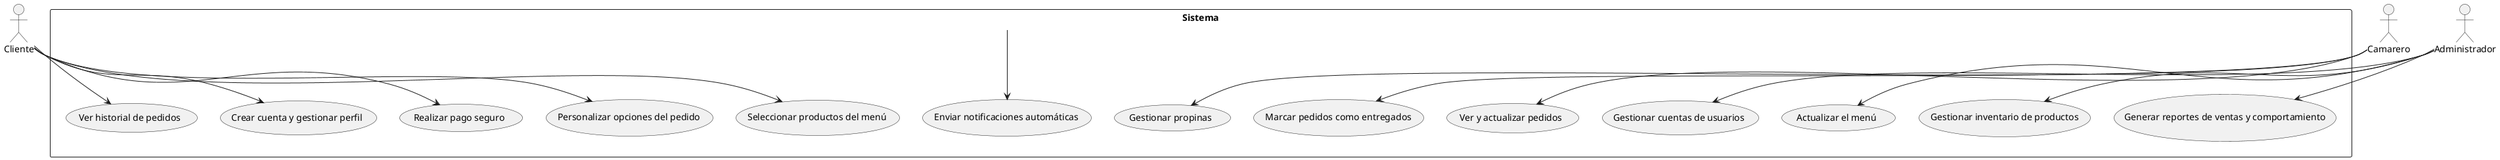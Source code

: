 @startuml cu_ejercicio_5

actor Cliente
actor Camarero
actor Administrador

rectangle Sistema {
    usecase "Seleccionar productos del menú" as UC1
    usecase "Personalizar opciones del pedido" as UC2
    usecase "Realizar pago seguro" as UC3
    usecase "Crear cuenta y gestionar perfil" as UC4
    usecase "Ver historial de pedidos" as UC5
    usecase "Ver y actualizar pedidos" as UC6
    usecase "Marcar pedidos como entregados" as UC7
    usecase "Gestionar propinas" as UC8
    usecase "Gestionar inventario de productos" as UC9
    usecase "Actualizar el menú" as UC10
    usecase "Gestionar cuentas de usuarios" as UC11
    usecase "Generar reportes de ventas y comportamiento" as UC12
    usecase "Enviar notificaciones automáticas" as UC13
}

Cliente --> UC1
Cliente --> UC2
Cliente --> UC3
Cliente --> UC4
Cliente --> UC5
Camarero --> UC6
Camarero --> UC7
Camarero --> UC8
Administrador --> UC9
Administrador --> UC10
Administrador --> UC11
Administrador --> UC12
Sistema --> UC13
@enduml
